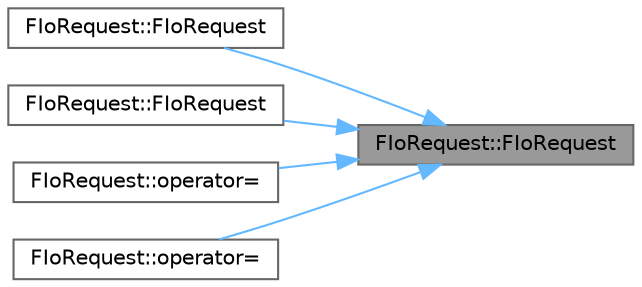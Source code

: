 digraph "FIoRequest::FIoRequest"
{
 // INTERACTIVE_SVG=YES
 // LATEX_PDF_SIZE
  bgcolor="transparent";
  edge [fontname=Helvetica,fontsize=10,labelfontname=Helvetica,labelfontsize=10];
  node [fontname=Helvetica,fontsize=10,shape=box,height=0.2,width=0.4];
  rankdir="RL";
  Node1 [id="Node000001",label="FIoRequest::FIoRequest",height=0.2,width=0.4,color="gray40", fillcolor="grey60", style="filled", fontcolor="black",tooltip=" "];
  Node1 -> Node2 [id="edge1_Node000001_Node000002",dir="back",color="steelblue1",style="solid",tooltip=" "];
  Node2 [id="Node000002",label="FIoRequest::FIoRequest",height=0.2,width=0.4,color="grey40", fillcolor="white", style="filled",URL="$d7/d10/classFIoRequest.html#aea6ce1689780de6554d16958f9bd3179",tooltip=" "];
  Node1 -> Node3 [id="edge2_Node000001_Node000003",dir="back",color="steelblue1",style="solid",tooltip=" "];
  Node3 [id="Node000003",label="FIoRequest::FIoRequest",height=0.2,width=0.4,color="grey40", fillcolor="white", style="filled",URL="$d7/d10/classFIoRequest.html#ac19be9fd56f842ae269f8a77c6a11280",tooltip=" "];
  Node1 -> Node4 [id="edge3_Node000001_Node000004",dir="back",color="steelblue1",style="solid",tooltip=" "];
  Node4 [id="Node000004",label="FIoRequest::operator=",height=0.2,width=0.4,color="grey40", fillcolor="white", style="filled",URL="$d7/d10/classFIoRequest.html#a5d55ef89229b64d692f2f173128d5fc7",tooltip=" "];
  Node1 -> Node5 [id="edge4_Node000001_Node000005",dir="back",color="steelblue1",style="solid",tooltip=" "];
  Node5 [id="Node000005",label="FIoRequest::operator=",height=0.2,width=0.4,color="grey40", fillcolor="white", style="filled",URL="$d7/d10/classFIoRequest.html#a70fb33ae185483b46fa848c8dc914831",tooltip=" "];
}
